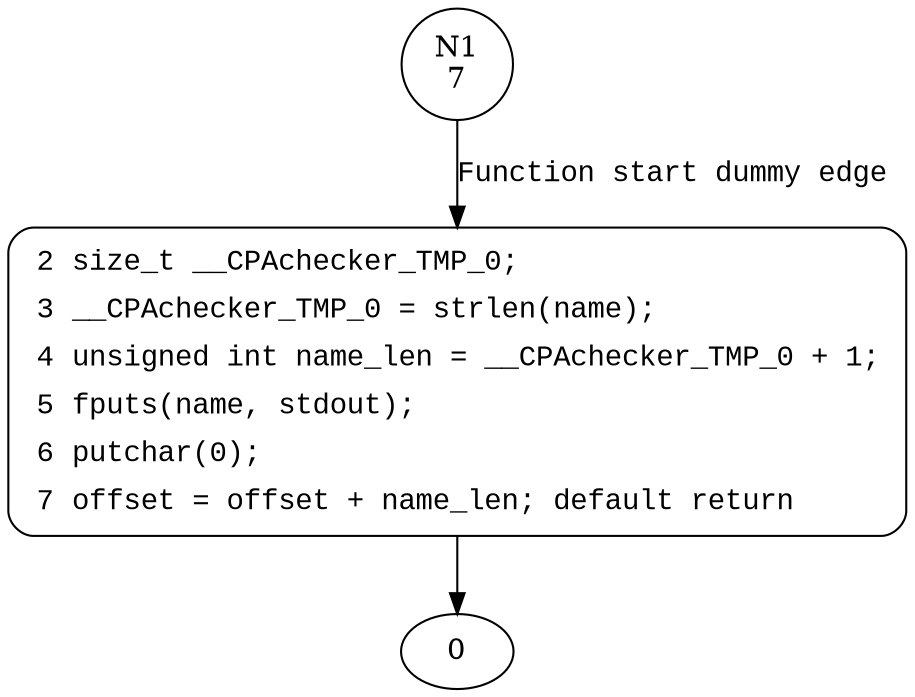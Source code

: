 digraph push_string {
1 [shape="circle" label="N1\n7"]
2 [shape="circle" label="N2\n6"]
2 [style="filled,bold" penwidth="1" fillcolor="white" fontname="Courier New" shape="Mrecord" label=<<table border="0" cellborder="0" cellpadding="3" bgcolor="white"><tr><td align="right">2</td><td align="left">size_t __CPAchecker_TMP_0;</td></tr><tr><td align="right">3</td><td align="left">__CPAchecker_TMP_0 = strlen(name);</td></tr><tr><td align="right">4</td><td align="left">unsigned int name_len = __CPAchecker_TMP_0 + 1;</td></tr><tr><td align="right">5</td><td align="left">fputs(name, stdout);</td></tr><tr><td align="right">6</td><td align="left">putchar(0);</td></tr><tr><td align="right">7</td><td align="left">offset = offset + name_len; default return</td></tr></table>>]
2 -> 0[label=""]
1 -> 2 [label="Function start dummy edge" fontname="Courier New"]
}